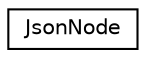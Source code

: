 digraph "Graphical Class Hierarchy"
{
 // LATEX_PDF_SIZE
  edge [fontname="Helvetica",fontsize="10",labelfontname="Helvetica",labelfontsize="10"];
  node [fontname="Helvetica",fontsize="10",shape=record];
  rankdir="LR";
  Node0 [label="JsonNode",height=0.2,width=0.4,color="black", fillcolor="white", style="filled",URL="$db/d1b/sqlite3_8c.html#d5/d84/structJsonNode",tooltip=" "];
}
